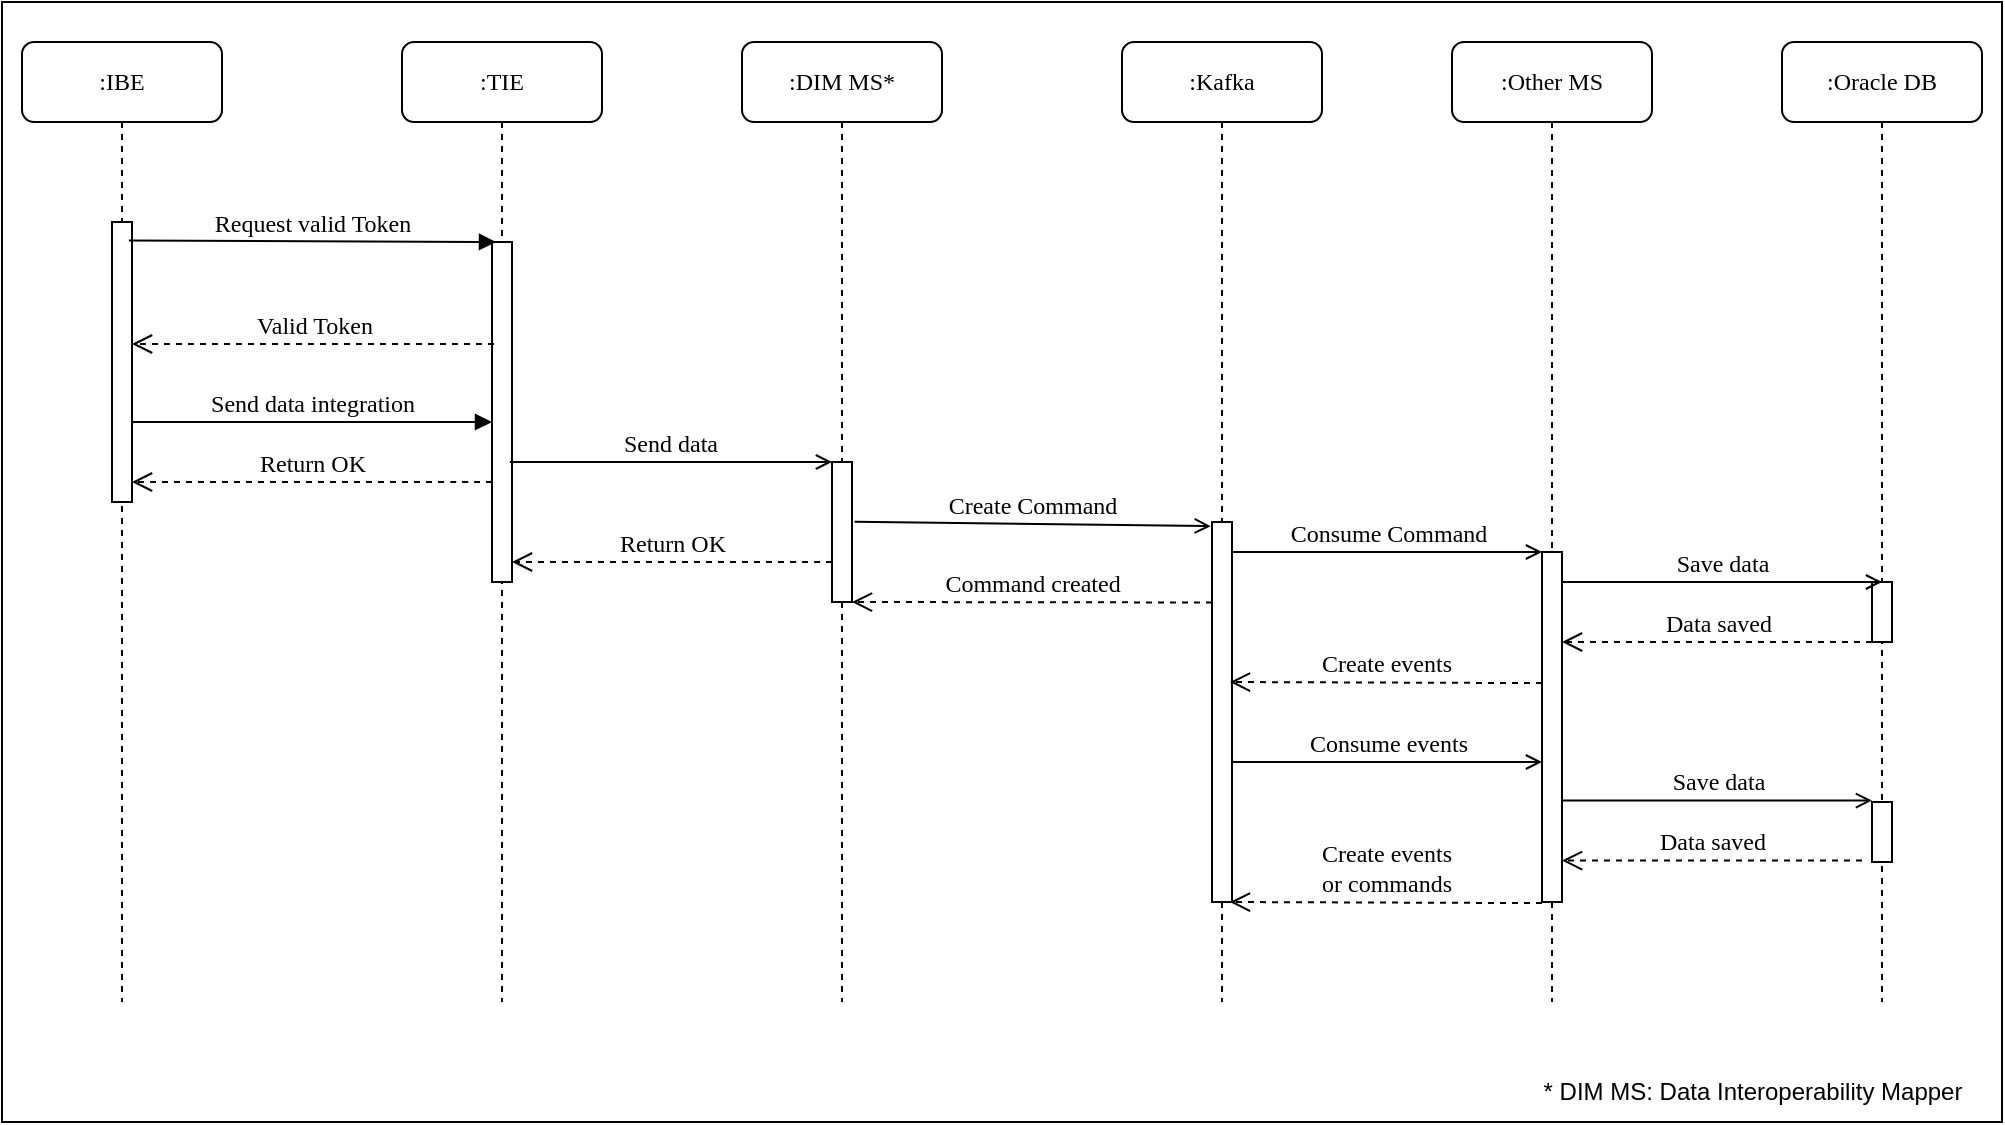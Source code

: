 <mxfile version="24.5.1" type="github">
  <diagram name="Page-1" id="13e1069c-82ec-6db2-03f1-153e76fe0fe0">
    <mxGraphModel dx="2074" dy="764" grid="1" gridSize="10" guides="1" tooltips="1" connect="1" arrows="1" fold="1" page="1" pageScale="1" pageWidth="1100" pageHeight="850" background="none" math="0" shadow="0">
      <root>
        <mxCell id="0" />
        <mxCell id="1" parent="0" />
        <mxCell id="ChlzXLGGVz2kL4XpYtJH-2" value="" style="rounded=0;whiteSpace=wrap;html=1;" vertex="1" parent="1">
          <mxGeometry x="40" y="20" width="1000" height="560" as="geometry" />
        </mxCell>
        <mxCell id="zLKjRMKosiY9dB-BW5_6-1" value=":IBE" style="shape=umlLifeline;perimeter=lifelinePerimeter;whiteSpace=wrap;html=1;container=1;collapsible=0;recursiveResize=0;outlineConnect=0;rounded=1;shadow=0;comic=0;labelBackgroundColor=none;strokeWidth=1;fontFamily=Verdana;fontSize=12;align=center;" parent="1" vertex="1">
          <mxGeometry x="50" y="40" width="100" height="480" as="geometry" />
        </mxCell>
        <mxCell id="zLKjRMKosiY9dB-BW5_6-2" value="" style="html=1;points=[];perimeter=orthogonalPerimeter;rounded=0;shadow=0;comic=0;labelBackgroundColor=none;strokeWidth=1;fontFamily=Verdana;fontSize=12;align=center;" parent="zLKjRMKosiY9dB-BW5_6-1" vertex="1">
          <mxGeometry x="45" y="90" width="10" height="140" as="geometry" />
        </mxCell>
        <mxCell id="zLKjRMKosiY9dB-BW5_6-4" value=":TIE" style="shape=umlLifeline;perimeter=lifelinePerimeter;whiteSpace=wrap;html=1;container=1;collapsible=0;recursiveResize=0;outlineConnect=0;rounded=1;shadow=0;comic=0;labelBackgroundColor=none;strokeWidth=1;fontFamily=Verdana;fontSize=12;align=center;" parent="1" vertex="1">
          <mxGeometry x="240" y="40" width="100" height="480" as="geometry" />
        </mxCell>
        <mxCell id="zLKjRMKosiY9dB-BW5_6-5" value="" style="html=1;points=[];perimeter=orthogonalPerimeter;rounded=0;shadow=0;comic=0;labelBackgroundColor=none;strokeWidth=1;fontFamily=Verdana;fontSize=12;align=center;" parent="zLKjRMKosiY9dB-BW5_6-4" vertex="1">
          <mxGeometry x="45" y="100" width="10" height="170" as="geometry" />
        </mxCell>
        <mxCell id="zLKjRMKosiY9dB-BW5_6-6" value=":DIM MS*" style="shape=umlLifeline;perimeter=lifelinePerimeter;whiteSpace=wrap;html=1;container=1;collapsible=0;recursiveResize=0;outlineConnect=0;rounded=1;shadow=0;comic=0;labelBackgroundColor=none;strokeWidth=1;fontFamily=Verdana;fontSize=12;align=center;" parent="1" vertex="1">
          <mxGeometry x="410" y="40" width="100" height="480" as="geometry" />
        </mxCell>
        <mxCell id="zLKjRMKosiY9dB-BW5_6-7" value="" style="html=1;points=[];perimeter=orthogonalPerimeter;rounded=0;shadow=0;comic=0;labelBackgroundColor=none;strokeWidth=1;fontFamily=Verdana;fontSize=12;align=center;" parent="zLKjRMKosiY9dB-BW5_6-6" vertex="1">
          <mxGeometry x="45" y="210" width="10" height="70" as="geometry" />
        </mxCell>
        <mxCell id="zLKjRMKosiY9dB-BW5_6-8" value=":Kafka" style="shape=umlLifeline;perimeter=lifelinePerimeter;whiteSpace=wrap;html=1;container=1;collapsible=0;recursiveResize=0;outlineConnect=0;rounded=1;shadow=0;comic=0;labelBackgroundColor=none;strokeWidth=1;fontFamily=Verdana;fontSize=12;align=center;" parent="1" vertex="1">
          <mxGeometry x="600" y="40" width="100" height="480" as="geometry" />
        </mxCell>
        <mxCell id="zLKjRMKosiY9dB-BW5_6-9" value="" style="html=1;points=[];perimeter=orthogonalPerimeter;rounded=0;shadow=0;comic=0;labelBackgroundColor=none;strokeWidth=1;fontFamily=Verdana;fontSize=12;align=center;" parent="zLKjRMKosiY9dB-BW5_6-8" vertex="1">
          <mxGeometry x="45" y="240" width="10" height="190" as="geometry" />
        </mxCell>
        <mxCell id="zLKjRMKosiY9dB-BW5_6-10" value=":Other MS" style="shape=umlLifeline;perimeter=lifelinePerimeter;whiteSpace=wrap;html=1;container=1;collapsible=0;recursiveResize=0;outlineConnect=0;rounded=1;shadow=0;comic=0;labelBackgroundColor=none;strokeWidth=1;fontFamily=Verdana;fontSize=12;align=center;" parent="1" vertex="1">
          <mxGeometry x="765" y="40" width="100" height="480" as="geometry" />
        </mxCell>
        <mxCell id="zLKjRMKosiY9dB-BW5_6-11" value="" style="html=1;points=[];perimeter=orthogonalPerimeter;rounded=0;shadow=0;comic=0;labelBackgroundColor=none;strokeWidth=1;fontFamily=Verdana;fontSize=12;align=center;" parent="zLKjRMKosiY9dB-BW5_6-10" vertex="1">
          <mxGeometry x="45" y="255" width="10" height="175" as="geometry" />
        </mxCell>
        <mxCell id="zLKjRMKosiY9dB-BW5_6-25" value="Consume Command" style="html=1;verticalAlign=bottom;endArrow=open;labelBackgroundColor=none;fontFamily=Verdana;fontSize=12;entryX=-0.062;entryY=0.011;entryDx=0;entryDy=0;entryPerimeter=0;endFill=0;" parent="zLKjRMKosiY9dB-BW5_6-10" edge="1">
          <mxGeometry relative="1" as="geometry">
            <mxPoint x="-110" y="255" as="sourcePoint" />
            <mxPoint x="45" y="255" as="targetPoint" />
          </mxGeometry>
        </mxCell>
        <mxCell id="zLKjRMKosiY9dB-BW5_6-12" value=":Oracle DB" style="shape=umlLifeline;perimeter=lifelinePerimeter;whiteSpace=wrap;html=1;container=1;collapsible=0;recursiveResize=0;outlineConnect=0;rounded=1;shadow=0;comic=0;labelBackgroundColor=none;strokeWidth=1;fontFamily=Verdana;fontSize=12;align=center;" parent="1" vertex="1">
          <mxGeometry x="930" y="40" width="100" height="480" as="geometry" />
        </mxCell>
        <mxCell id="zLKjRMKosiY9dB-BW5_6-13" value="" style="html=1;points=[];perimeter=orthogonalPerimeter;rounded=0;shadow=0;comic=0;labelBackgroundColor=none;strokeWidth=1;fontFamily=Verdana;fontSize=12;align=center;" parent="zLKjRMKosiY9dB-BW5_6-12" vertex="1">
          <mxGeometry x="45" y="270" width="10" height="30" as="geometry" />
        </mxCell>
        <mxCell id="zLKjRMKosiY9dB-BW5_6-32" value="" style="html=1;points=[];perimeter=orthogonalPerimeter;rounded=0;shadow=0;comic=0;labelBackgroundColor=none;strokeWidth=1;fontFamily=Verdana;fontSize=12;align=center;" parent="zLKjRMKosiY9dB-BW5_6-12" vertex="1">
          <mxGeometry x="45" y="380" width="10" height="30" as="geometry" />
        </mxCell>
        <mxCell id="zLKjRMKosiY9dB-BW5_6-33" value="Save data" style="html=1;verticalAlign=bottom;endArrow=open;labelBackgroundColor=none;fontFamily=Verdana;fontSize=12;endFill=0;" parent="zLKjRMKosiY9dB-BW5_6-12" source="zLKjRMKosiY9dB-BW5_6-11" edge="1">
          <mxGeometry relative="1" as="geometry">
            <mxPoint x="-100" y="379" as="sourcePoint" />
            <mxPoint x="45" y="379.31" as="targetPoint" />
          </mxGeometry>
        </mxCell>
        <mxCell id="zLKjRMKosiY9dB-BW5_6-34" value="Data saved" style="html=1;verticalAlign=bottom;endArrow=open;dashed=1;endSize=8;labelBackgroundColor=none;fontFamily=Verdana;fontSize=12;edgeStyle=elbowEdgeStyle;elbow=vertical;" parent="zLKjRMKosiY9dB-BW5_6-12" target="zLKjRMKosiY9dB-BW5_6-11" edge="1">
          <mxGeometry relative="1" as="geometry">
            <mxPoint x="-90" y="409" as="targetPoint" />
            <Array as="points">
              <mxPoint x="-85" y="409.31" />
            </Array>
            <mxPoint x="40" y="409.31" as="sourcePoint" />
          </mxGeometry>
        </mxCell>
        <mxCell id="zLKjRMKosiY9dB-BW5_6-17" value="Send data" style="html=1;verticalAlign=bottom;endArrow=open;labelBackgroundColor=none;fontFamily=Verdana;fontSize=12;exitX=0.89;exitY=0.841;exitDx=0;exitDy=0;exitPerimeter=0;endFill=0;" parent="1" edge="1">
          <mxGeometry relative="1" as="geometry">
            <mxPoint x="293.9" y="250.0" as="sourcePoint" />
            <mxPoint x="455" y="250.0" as="targetPoint" />
          </mxGeometry>
        </mxCell>
        <mxCell id="zLKjRMKosiY9dB-BW5_6-16" value="Send data integration" style="html=1;verticalAlign=bottom;endArrow=block;labelBackgroundColor=none;fontFamily=Verdana;fontSize=12;exitX=1;exitY=0.529;exitDx=0;exitDy=0;exitPerimeter=0;" parent="1" edge="1">
          <mxGeometry relative="1" as="geometry">
            <mxPoint x="105" y="230" as="sourcePoint" />
            <mxPoint x="285" y="230" as="targetPoint" />
          </mxGeometry>
        </mxCell>
        <mxCell id="zLKjRMKosiY9dB-BW5_6-20" value="Request valid Token" style="html=1;verticalAlign=bottom;endArrow=block;labelBackgroundColor=none;fontFamily=Verdana;fontSize=12;entryX=0.2;entryY=0;entryDx=0;entryDy=0;entryPerimeter=0;exitX=0.845;exitY=0.066;exitDx=0;exitDy=0;exitPerimeter=0;" parent="1" source="zLKjRMKosiY9dB-BW5_6-2" target="zLKjRMKosiY9dB-BW5_6-5" edge="1">
          <mxGeometry relative="1" as="geometry">
            <mxPoint x="120" y="140" as="sourcePoint" />
            <mxPoint x="280" y="140" as="targetPoint" />
          </mxGeometry>
        </mxCell>
        <mxCell id="zLKjRMKosiY9dB-BW5_6-22" value="Valid Token" style="html=1;verticalAlign=bottom;endArrow=open;dashed=1;endSize=8;labelBackgroundColor=none;fontFamily=Verdana;fontSize=12;edgeStyle=elbowEdgeStyle;elbow=vertical;exitX=0.1;exitY=0.3;exitDx=0;exitDy=0;exitPerimeter=0;" parent="1" source="zLKjRMKosiY9dB-BW5_6-5" target="zLKjRMKosiY9dB-BW5_6-2" edge="1">
          <mxGeometry relative="1" as="geometry">
            <mxPoint x="120" y="180" as="targetPoint" />
            <Array as="points" />
            <mxPoint x="270" y="180" as="sourcePoint" />
          </mxGeometry>
        </mxCell>
        <mxCell id="zLKjRMKosiY9dB-BW5_6-19" value="Create Command" style="html=1;verticalAlign=bottom;endArrow=open;labelBackgroundColor=none;fontFamily=Verdana;fontSize=12;entryX=-0.062;entryY=0.011;entryDx=0;entryDy=0;entryPerimeter=0;exitX=1.129;exitY=0.426;exitDx=0;exitDy=0;exitPerimeter=0;endFill=0;" parent="1" source="zLKjRMKosiY9dB-BW5_6-7" target="zLKjRMKosiY9dB-BW5_6-9" edge="1">
          <mxGeometry relative="1" as="geometry">
            <mxPoint x="480" y="280" as="sourcePoint" />
            <mxPoint x="610" y="280" as="targetPoint" />
          </mxGeometry>
        </mxCell>
        <mxCell id="zLKjRMKosiY9dB-BW5_6-23" value="Return OK" style="html=1;verticalAlign=bottom;endArrow=open;dashed=1;endSize=8;labelBackgroundColor=none;fontFamily=Verdana;fontSize=12;edgeStyle=elbowEdgeStyle;elbow=vertical;" parent="1" target="zLKjRMKosiY9dB-BW5_6-2" edge="1">
          <mxGeometry relative="1" as="geometry">
            <mxPoint x="110" y="260" as="targetPoint" />
            <Array as="points">
              <mxPoint x="270" y="260" />
            </Array>
            <mxPoint x="285" y="260" as="sourcePoint" />
          </mxGeometry>
        </mxCell>
        <mxCell id="zLKjRMKosiY9dB-BW5_6-24" value="Return OK" style="html=1;verticalAlign=bottom;endArrow=open;dashed=1;endSize=8;labelBackgroundColor=none;fontFamily=Verdana;fontSize=12;edgeStyle=elbowEdgeStyle;elbow=vertical;" parent="1" source="zLKjRMKosiY9dB-BW5_6-7" target="zLKjRMKosiY9dB-BW5_6-5" edge="1">
          <mxGeometry relative="1" as="geometry">
            <mxPoint x="310" y="300" as="targetPoint" />
            <Array as="points">
              <mxPoint x="445" y="300" />
            </Array>
            <mxPoint x="450" y="300" as="sourcePoint" />
          </mxGeometry>
        </mxCell>
        <mxCell id="zLKjRMKosiY9dB-BW5_6-26" value="Save data" style="html=1;verticalAlign=bottom;endArrow=open;labelBackgroundColor=none;fontFamily=Verdana;fontSize=12;endFill=0;" parent="1" edge="1">
          <mxGeometry relative="1" as="geometry">
            <mxPoint x="820" y="310" as="sourcePoint" />
            <mxPoint x="980" y="310" as="targetPoint" />
          </mxGeometry>
        </mxCell>
        <mxCell id="zLKjRMKosiY9dB-BW5_6-28" value="Create events" style="html=1;verticalAlign=bottom;endArrow=open;dashed=1;endSize=8;labelBackgroundColor=none;fontFamily=Verdana;fontSize=12;edgeStyle=elbowEdgeStyle;elbow=vertical;exitX=0.103;exitY=0.536;exitDx=0;exitDy=0;exitPerimeter=0;" parent="1" edge="1">
          <mxGeometry relative="1" as="geometry">
            <mxPoint x="653.97" y="360" as="targetPoint" />
            <Array as="points">
              <mxPoint x="738.97" y="360" />
            </Array>
            <mxPoint x="810.0" y="360.56" as="sourcePoint" />
          </mxGeometry>
        </mxCell>
        <mxCell id="zLKjRMKosiY9dB-BW5_6-29" value="Data saved" style="html=1;verticalAlign=bottom;endArrow=open;dashed=1;endSize=8;labelBackgroundColor=none;fontFamily=Verdana;fontSize=12;edgeStyle=elbowEdgeStyle;elbow=vertical;" parent="1" source="zLKjRMKosiY9dB-BW5_6-13" target="zLKjRMKosiY9dB-BW5_6-11" edge="1">
          <mxGeometry relative="1" as="geometry">
            <mxPoint x="870" y="350" as="targetPoint" />
            <Array as="points">
              <mxPoint x="850" y="340" />
            </Array>
            <mxPoint x="960" y="339" as="sourcePoint" />
          </mxGeometry>
        </mxCell>
        <mxCell id="zLKjRMKosiY9dB-BW5_6-30" value="Command created" style="html=1;verticalAlign=bottom;endArrow=open;dashed=1;endSize=8;labelBackgroundColor=none;fontFamily=Verdana;fontSize=12;edgeStyle=elbowEdgeStyle;elbow=vertical;" parent="1" edge="1">
          <mxGeometry relative="1" as="geometry">
            <mxPoint x="465" y="320.004" as="targetPoint" />
            <Array as="points" />
            <mxPoint x="645" y="320.241" as="sourcePoint" />
          </mxGeometry>
        </mxCell>
        <mxCell id="zLKjRMKosiY9dB-BW5_6-31" value="Consume events" style="html=1;verticalAlign=bottom;endArrow=open;labelBackgroundColor=none;fontFamily=Verdana;fontSize=12;entryX=-0.062;entryY=0.011;entryDx=0;entryDy=0;entryPerimeter=0;endFill=0;" parent="1" edge="1">
          <mxGeometry relative="1" as="geometry">
            <mxPoint x="655" y="400" as="sourcePoint" />
            <mxPoint x="810" y="400" as="targetPoint" />
          </mxGeometry>
        </mxCell>
        <mxCell id="zLKjRMKosiY9dB-BW5_6-35" value="Create events &lt;br&gt;or commands" style="html=1;verticalAlign=bottom;endArrow=open;dashed=1;endSize=8;labelBackgroundColor=none;fontFamily=Verdana;fontSize=12;edgeStyle=elbowEdgeStyle;elbow=vertical;exitX=0.103;exitY=0.536;exitDx=0;exitDy=0;exitPerimeter=0;" parent="1" edge="1">
          <mxGeometry relative="1" as="geometry">
            <mxPoint x="653.97" y="470" as="targetPoint" />
            <Array as="points">
              <mxPoint x="738.97" y="470" />
            </Array>
            <mxPoint x="810.0" y="470.56" as="sourcePoint" />
          </mxGeometry>
        </mxCell>
        <mxCell id="ChlzXLGGVz2kL4XpYtJH-1" value="* DIM MS: Data Interoperability Mapper" style="text;html=1;align=center;verticalAlign=middle;resizable=0;points=[];autosize=1;strokeColor=none;fillColor=none;" vertex="1" parent="1">
          <mxGeometry x="800" y="550" width="230" height="30" as="geometry" />
        </mxCell>
      </root>
    </mxGraphModel>
  </diagram>
</mxfile>
